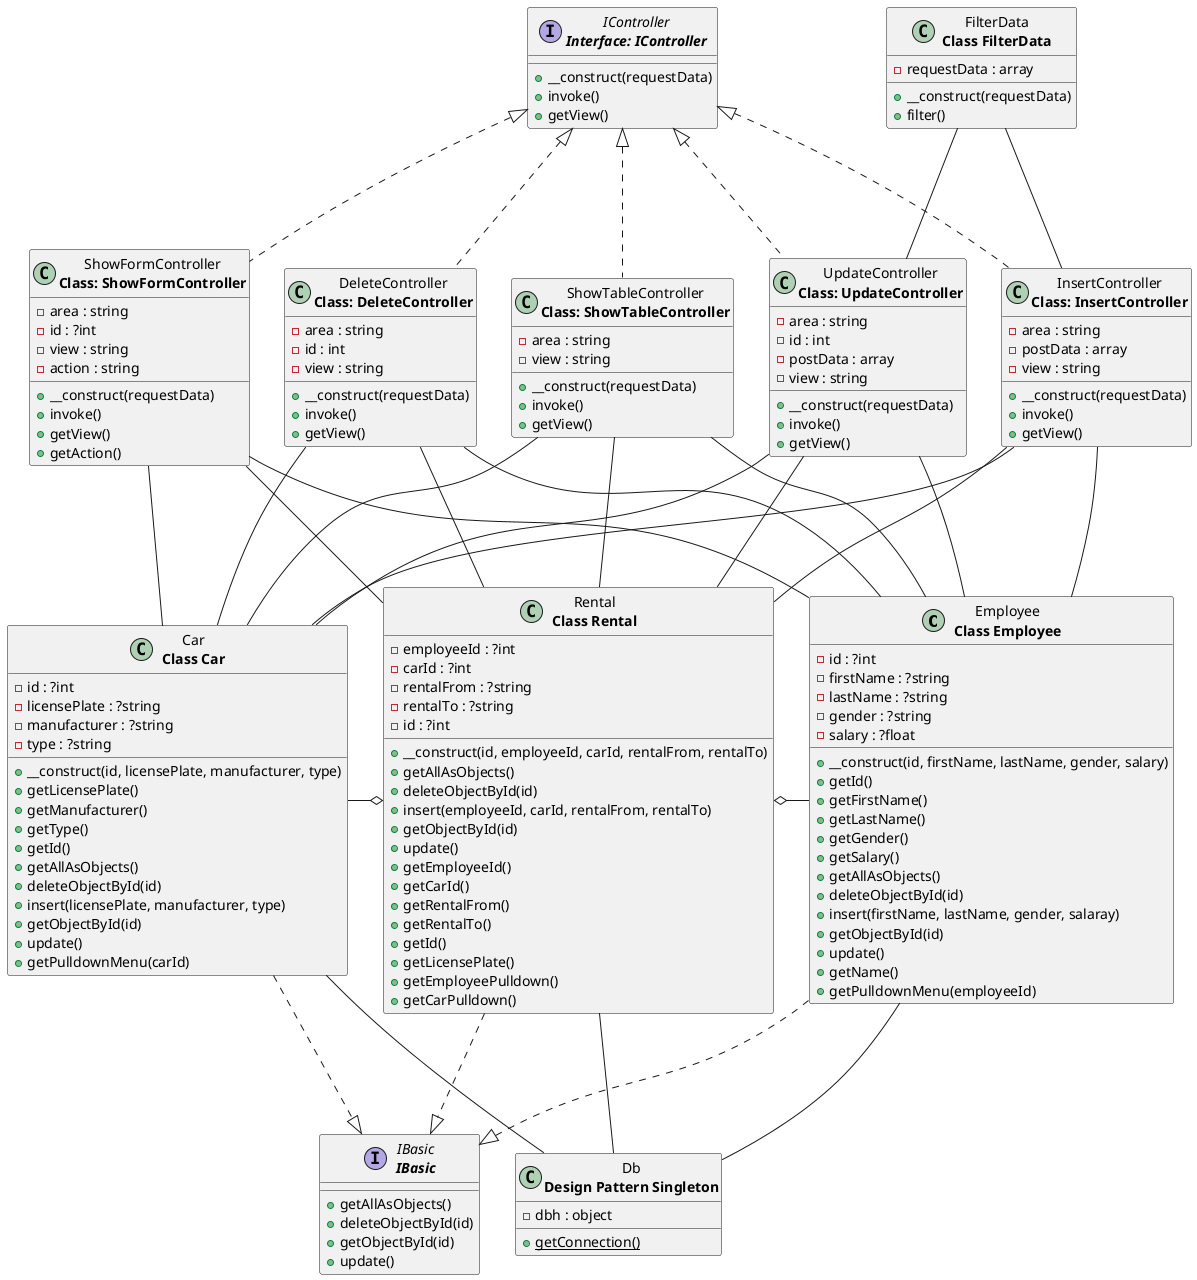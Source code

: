 @startuml
  class "Employee\n<b>Class Employee</b>" as Employee {
    -id : ?int
    -firstName : ?string
    -lastName : ?string
    -gender : ?string
    -salary : ?float
    +__construct(id, firstName, lastName, gender, salary)
    +getId()
    +getFirstName()
    +getLastName()
    +getGender()
    +getSalary()
    +getAllAsObjects()
    +deleteObjectById(id)
    +insert(firstName, lastName, gender, salaray)
    +getObjectById(id)
    +update()
    +getName()
    +getPulldownMenu(employeeId)
  }
  class "Rental\n<b>Class Rental</b>" as Rental {
    -employeeId : ?int
    -carId : ?int
    -rentalFrom : ?string
    -rentalTo : ?string
    -id : ?int
    +__construct(id, employeeId, carId, rentalFrom, rentalTo)
    +getAllAsObjects()
    +deleteObjectById(id)
    +insert(employeeId, carId, rentalFrom, rentalTo)
    +getObjectById(id)
    +update()
    +getEmployeeId()
    +getCarId()
    +getRentalFrom()
    +getRentalTo()
    +getId()
    +getLicensePlate()
    +getEmployeePulldown()
    +getCarPulldown()
  }
  class "FilterData\n<b>Class FilterData</b>" as FilterData {
    -requestData : array
    +__construct(requestData)
    +filter()
  }
  class "InsertController\n<b>Class: InsertController</b>" as InsertController {
    -area : string
    -postData : array
    -view : string
    +__construct(requestData)
    +invoke()
    +getView()
  }
  interface "IController\n<b>Interface: IController</b>" as IController {
    +__construct(requestData)
    +invoke()
    +getView()
  }
  class "ShowTableController\n<b>Class: ShowTableController</b>" as ShowTableController {
    -area : string
    -view : string
    +__construct(requestData)
    +invoke()
    +getView()
  }
  class "Db\n<b>Design Pattern Singleton</b>" as Db {
    -dbh : object
    {static} +getConnection()
  }
  class "ShowFormController\n<b>Class: ShowFormController</b>" as ShowFormController {
    -area : string
    -id : ?int
    -view : string
    -action : string
    +__construct(requestData)
    +invoke()
    +getView()
    +getAction()
  }
  class "UpdateController\n<b>Class: UpdateController</b>" as UpdateController {
    -area : string
    -id : int
    -postData : array
    -view : string
    +__construct(requestData)
    +invoke()
    +getView()
  }
  class "Car\n<b>Class Car</b>" as Car {
    -id : ?int
    -licensePlate : ?string
    -manufacturer : ?string
    -type : ?string
    +__construct(id, licensePlate, manufacturer, type)
    +getLicensePlate()
    +getManufacturer()
    +getType()
    +getId()
    +getAllAsObjects()
    +deleteObjectById(id)
    +insert(licensePlate, manufacturer, type)
    +getObjectById(id)
    +update()
    +getPulldownMenu(carId)
  }
  class "DeleteController\n<b>Class: DeleteController</b>" as DeleteController {
    -area : string
    -id : int
    -view : string
    +__construct(requestData)
    +invoke()
    +getView()
  }
  interface "IBasic\n<b>IBasic</b>" as IBasic {
    +getAllAsObjects()
    +deleteObjectById(id)
    +getObjectById(id)
    +update()
  }
  Car --- Db
  DeleteController --- Car
  InsertController --- Car
  ShowFormController --- Car
  ShowTableController --- Car
  UpdateController --- Car
  DeleteController --- Employee
  InsertController --- Employee
  ShowFormController --- Employee
  ShowTableController --- Employee
  UpdateController --- Employee
  DeleteController --- Rental
  InsertController --- Rental
  ShowFormController --- Rental
  ShowTableController --- Rental
  UpdateController --- Rental
  Employee --- Db
  IBasic <|.up.. Car
  IBasic <|.up.. Employee
  IBasic <|.up.. Rental
  Car -right--o Rental
  Employee -left--o Rental
  IController <|... DeleteController
  IController <|... InsertController
  IController <|... ShowFormController
  IController <|... ShowTableController
  IController <|... UpdateController
  InsertController -up-- FilterData
  Rental --- Db
  UpdateController -up-- FilterData
@enduml
